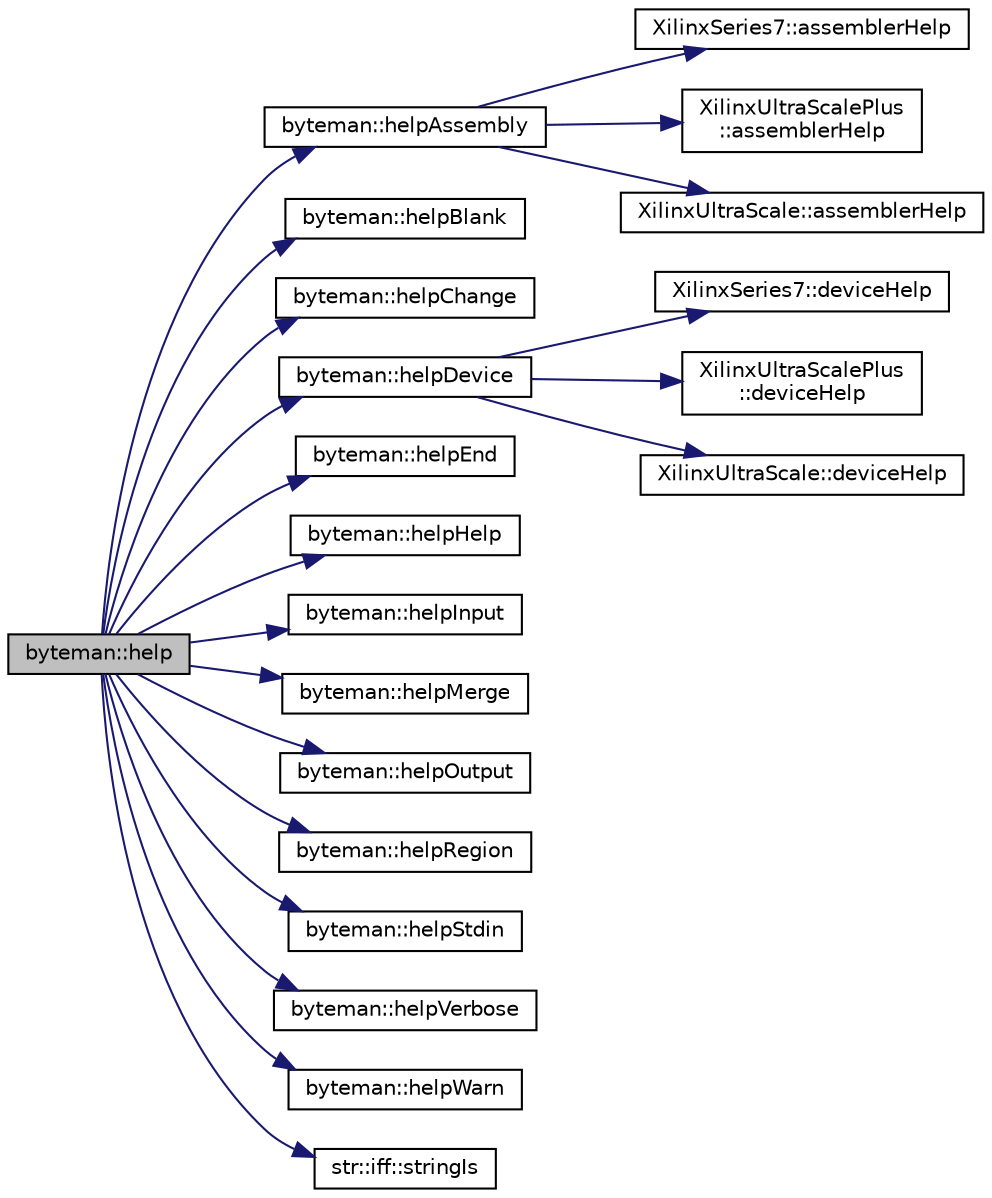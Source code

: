 digraph "byteman::help"
{
 // INTERACTIVE_SVG=YES
 // LATEX_PDF_SIZE
  edge [fontname="Helvetica",fontsize="10",labelfontname="Helvetica",labelfontsize="10"];
  node [fontname="Helvetica",fontsize="10",shape=record];
  rankdir="LR";
  Node1 [label="byteman::help",height=0.2,width=0.4,color="black", fillcolor="grey75", style="filled", fontcolor="black",tooltip=" "];
  Node1 -> Node2 [color="midnightblue",fontsize="10",style="solid",fontname="Helvetica"];
  Node2 [label="byteman::helpAssembly",height=0.2,width=0.4,color="black", fillcolor="white", style="filled",URL="$classbyteman.html#a9ad2bc3f3016aaaebc149252b2709a93",tooltip=" "];
  Node2 -> Node3 [color="midnightblue",fontsize="10",style="solid",fontname="Helvetica"];
  Node3 [label="XilinxSeries7::assemblerHelp",height=0.2,width=0.4,color="black", fillcolor="white", style="filled",URL="$classXilinxSeries7.html#a5edc28c990f3047471123656a2416214",tooltip=" "];
  Node2 -> Node4 [color="midnightblue",fontsize="10",style="solid",fontname="Helvetica"];
  Node4 [label="XilinxUltraScalePlus\l::assemblerHelp",height=0.2,width=0.4,color="black", fillcolor="white", style="filled",URL="$classXilinxUltraScalePlus.html#aff73edd581c9694ceb1db5b7eb6ff715",tooltip=" "];
  Node2 -> Node5 [color="midnightblue",fontsize="10",style="solid",fontname="Helvetica"];
  Node5 [label="XilinxUltraScale::assemblerHelp",height=0.2,width=0.4,color="black", fillcolor="white", style="filled",URL="$classXilinxUltraScale.html#a4f809977f2438ee89ec21f6e3bbff095",tooltip=" "];
  Node1 -> Node6 [color="midnightblue",fontsize="10",style="solid",fontname="Helvetica"];
  Node6 [label="byteman::helpBlank",height=0.2,width=0.4,color="black", fillcolor="white", style="filled",URL="$classbyteman.html#aa47adb75915e3b69a8a0ed3f3f7a5d8a",tooltip=" "];
  Node1 -> Node7 [color="midnightblue",fontsize="10",style="solid",fontname="Helvetica"];
  Node7 [label="byteman::helpChange",height=0.2,width=0.4,color="black", fillcolor="white", style="filled",URL="$classbyteman.html#aceeb0af157eeee6bb3f2dcc19fbff117",tooltip=" "];
  Node1 -> Node8 [color="midnightblue",fontsize="10",style="solid",fontname="Helvetica"];
  Node8 [label="byteman::helpDevice",height=0.2,width=0.4,color="black", fillcolor="white", style="filled",URL="$classbyteman.html#a71cff3e5fdf872ab4191272e8093e251",tooltip=" "];
  Node8 -> Node9 [color="midnightblue",fontsize="10",style="solid",fontname="Helvetica"];
  Node9 [label="XilinxSeries7::deviceHelp",height=0.2,width=0.4,color="black", fillcolor="white", style="filled",URL="$classXilinxSeries7.html#aeb57c8998c061a0b2e4da83cb64c7af9",tooltip=" "];
  Node8 -> Node10 [color="midnightblue",fontsize="10",style="solid",fontname="Helvetica"];
  Node10 [label="XilinxUltraScalePlus\l::deviceHelp",height=0.2,width=0.4,color="black", fillcolor="white", style="filled",URL="$classXilinxUltraScalePlus.html#a564a6581d411cbd833267af724371c91",tooltip=" "];
  Node8 -> Node11 [color="midnightblue",fontsize="10",style="solid",fontname="Helvetica"];
  Node11 [label="XilinxUltraScale::deviceHelp",height=0.2,width=0.4,color="black", fillcolor="white", style="filled",URL="$classXilinxUltraScale.html#a0dafd9e7a8e3c762f47fc43e67e4c811",tooltip=" "];
  Node1 -> Node12 [color="midnightblue",fontsize="10",style="solid",fontname="Helvetica"];
  Node12 [label="byteman::helpEnd",height=0.2,width=0.4,color="black", fillcolor="white", style="filled",URL="$classbyteman.html#ac6a29d60a9ec9c660ae3f0b5738ddc04",tooltip=" "];
  Node1 -> Node13 [color="midnightblue",fontsize="10",style="solid",fontname="Helvetica"];
  Node13 [label="byteman::helpHelp",height=0.2,width=0.4,color="black", fillcolor="white", style="filled",URL="$classbyteman.html#a241d8ba46adc36207705d5d8bbaa5789",tooltip=" "];
  Node1 -> Node14 [color="midnightblue",fontsize="10",style="solid",fontname="Helvetica"];
  Node14 [label="byteman::helpInput",height=0.2,width=0.4,color="black", fillcolor="white", style="filled",URL="$classbyteman.html#a6d0592f55d3d9b1d0d6788e042040e0d",tooltip=" "];
  Node1 -> Node15 [color="midnightblue",fontsize="10",style="solid",fontname="Helvetica"];
  Node15 [label="byteman::helpMerge",height=0.2,width=0.4,color="black", fillcolor="white", style="filled",URL="$classbyteman.html#ad9e8a2b8dfd164c3b8eabdb7cf8d0cc5",tooltip=" "];
  Node1 -> Node16 [color="midnightblue",fontsize="10",style="solid",fontname="Helvetica"];
  Node16 [label="byteman::helpOutput",height=0.2,width=0.4,color="black", fillcolor="white", style="filled",URL="$classbyteman.html#ae97632145d793ca2e834420291e48128",tooltip=" "];
  Node1 -> Node17 [color="midnightblue",fontsize="10",style="solid",fontname="Helvetica"];
  Node17 [label="byteman::helpRegion",height=0.2,width=0.4,color="black", fillcolor="white", style="filled",URL="$classbyteman.html#a663cb8a05b02f27bbddd7775a5b045d3",tooltip=" "];
  Node1 -> Node18 [color="midnightblue",fontsize="10",style="solid",fontname="Helvetica"];
  Node18 [label="byteman::helpStdin",height=0.2,width=0.4,color="black", fillcolor="white", style="filled",URL="$classbyteman.html#adc32a9f5982faae7605b39f22a50c8bc",tooltip=" "];
  Node1 -> Node19 [color="midnightblue",fontsize="10",style="solid",fontname="Helvetica"];
  Node19 [label="byteman::helpVerbose",height=0.2,width=0.4,color="black", fillcolor="white", style="filled",URL="$classbyteman.html#aa774e482391e449932ac6c05fb67ce03",tooltip=" "];
  Node1 -> Node20 [color="midnightblue",fontsize="10",style="solid",fontname="Helvetica"];
  Node20 [label="byteman::helpWarn",height=0.2,width=0.4,color="black", fillcolor="white", style="filled",URL="$classbyteman.html#aec845ce66a66575c305d8d6de462b453",tooltip=" "];
  Node1 -> Node21 [color="midnightblue",fontsize="10",style="solid",fontname="Helvetica"];
  Node21 [label="str::iff::stringIs",height=0.2,width=0.4,color="black", fillcolor="white", style="filled",URL="$namespacestr_1_1iff.html#acb4ee5230fb11f4c54a20525221abb0b",tooltip="Returns false. End of recursion for template."];
}
